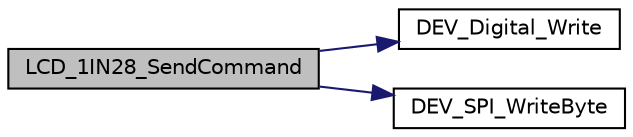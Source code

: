 digraph "LCD_1IN28_SendCommand"
{
 // LATEX_PDF_SIZE
  bgcolor="transparent";
  edge [fontname="Helvetica",fontsize="10",labelfontname="Helvetica",labelfontsize="10"];
  node [fontname="Helvetica",fontsize="10",shape=record];
  rankdir="LR";
  Node1 [label="LCD_1IN28_SendCommand",height=0.2,width=0.4,color="black", fillcolor="grey75", style="filled", fontcolor="black",tooltip="function : send command parameter: Reg : Command register"];
  Node1 -> Node2 [color="midnightblue",fontsize="10",style="solid",fontname="Helvetica"];
  Node2 [label="DEV_Digital_Write",height=0.2,width=0.4,color="black",URL="$DEV__Config_8c.html#a115bf3186fb590c5a9fa1bbfc2f38352",tooltip="GPIO read and write."];
  Node1 -> Node3 [color="midnightblue",fontsize="10",style="solid",fontname="Helvetica"];
  Node3 [label="DEV_SPI_WriteByte",height=0.2,width=0.4,color="black",URL="$DEV__Config_8c.html#a81090f78e7cb924d294d518b16ce3cc3",tooltip="SPI."];
}
